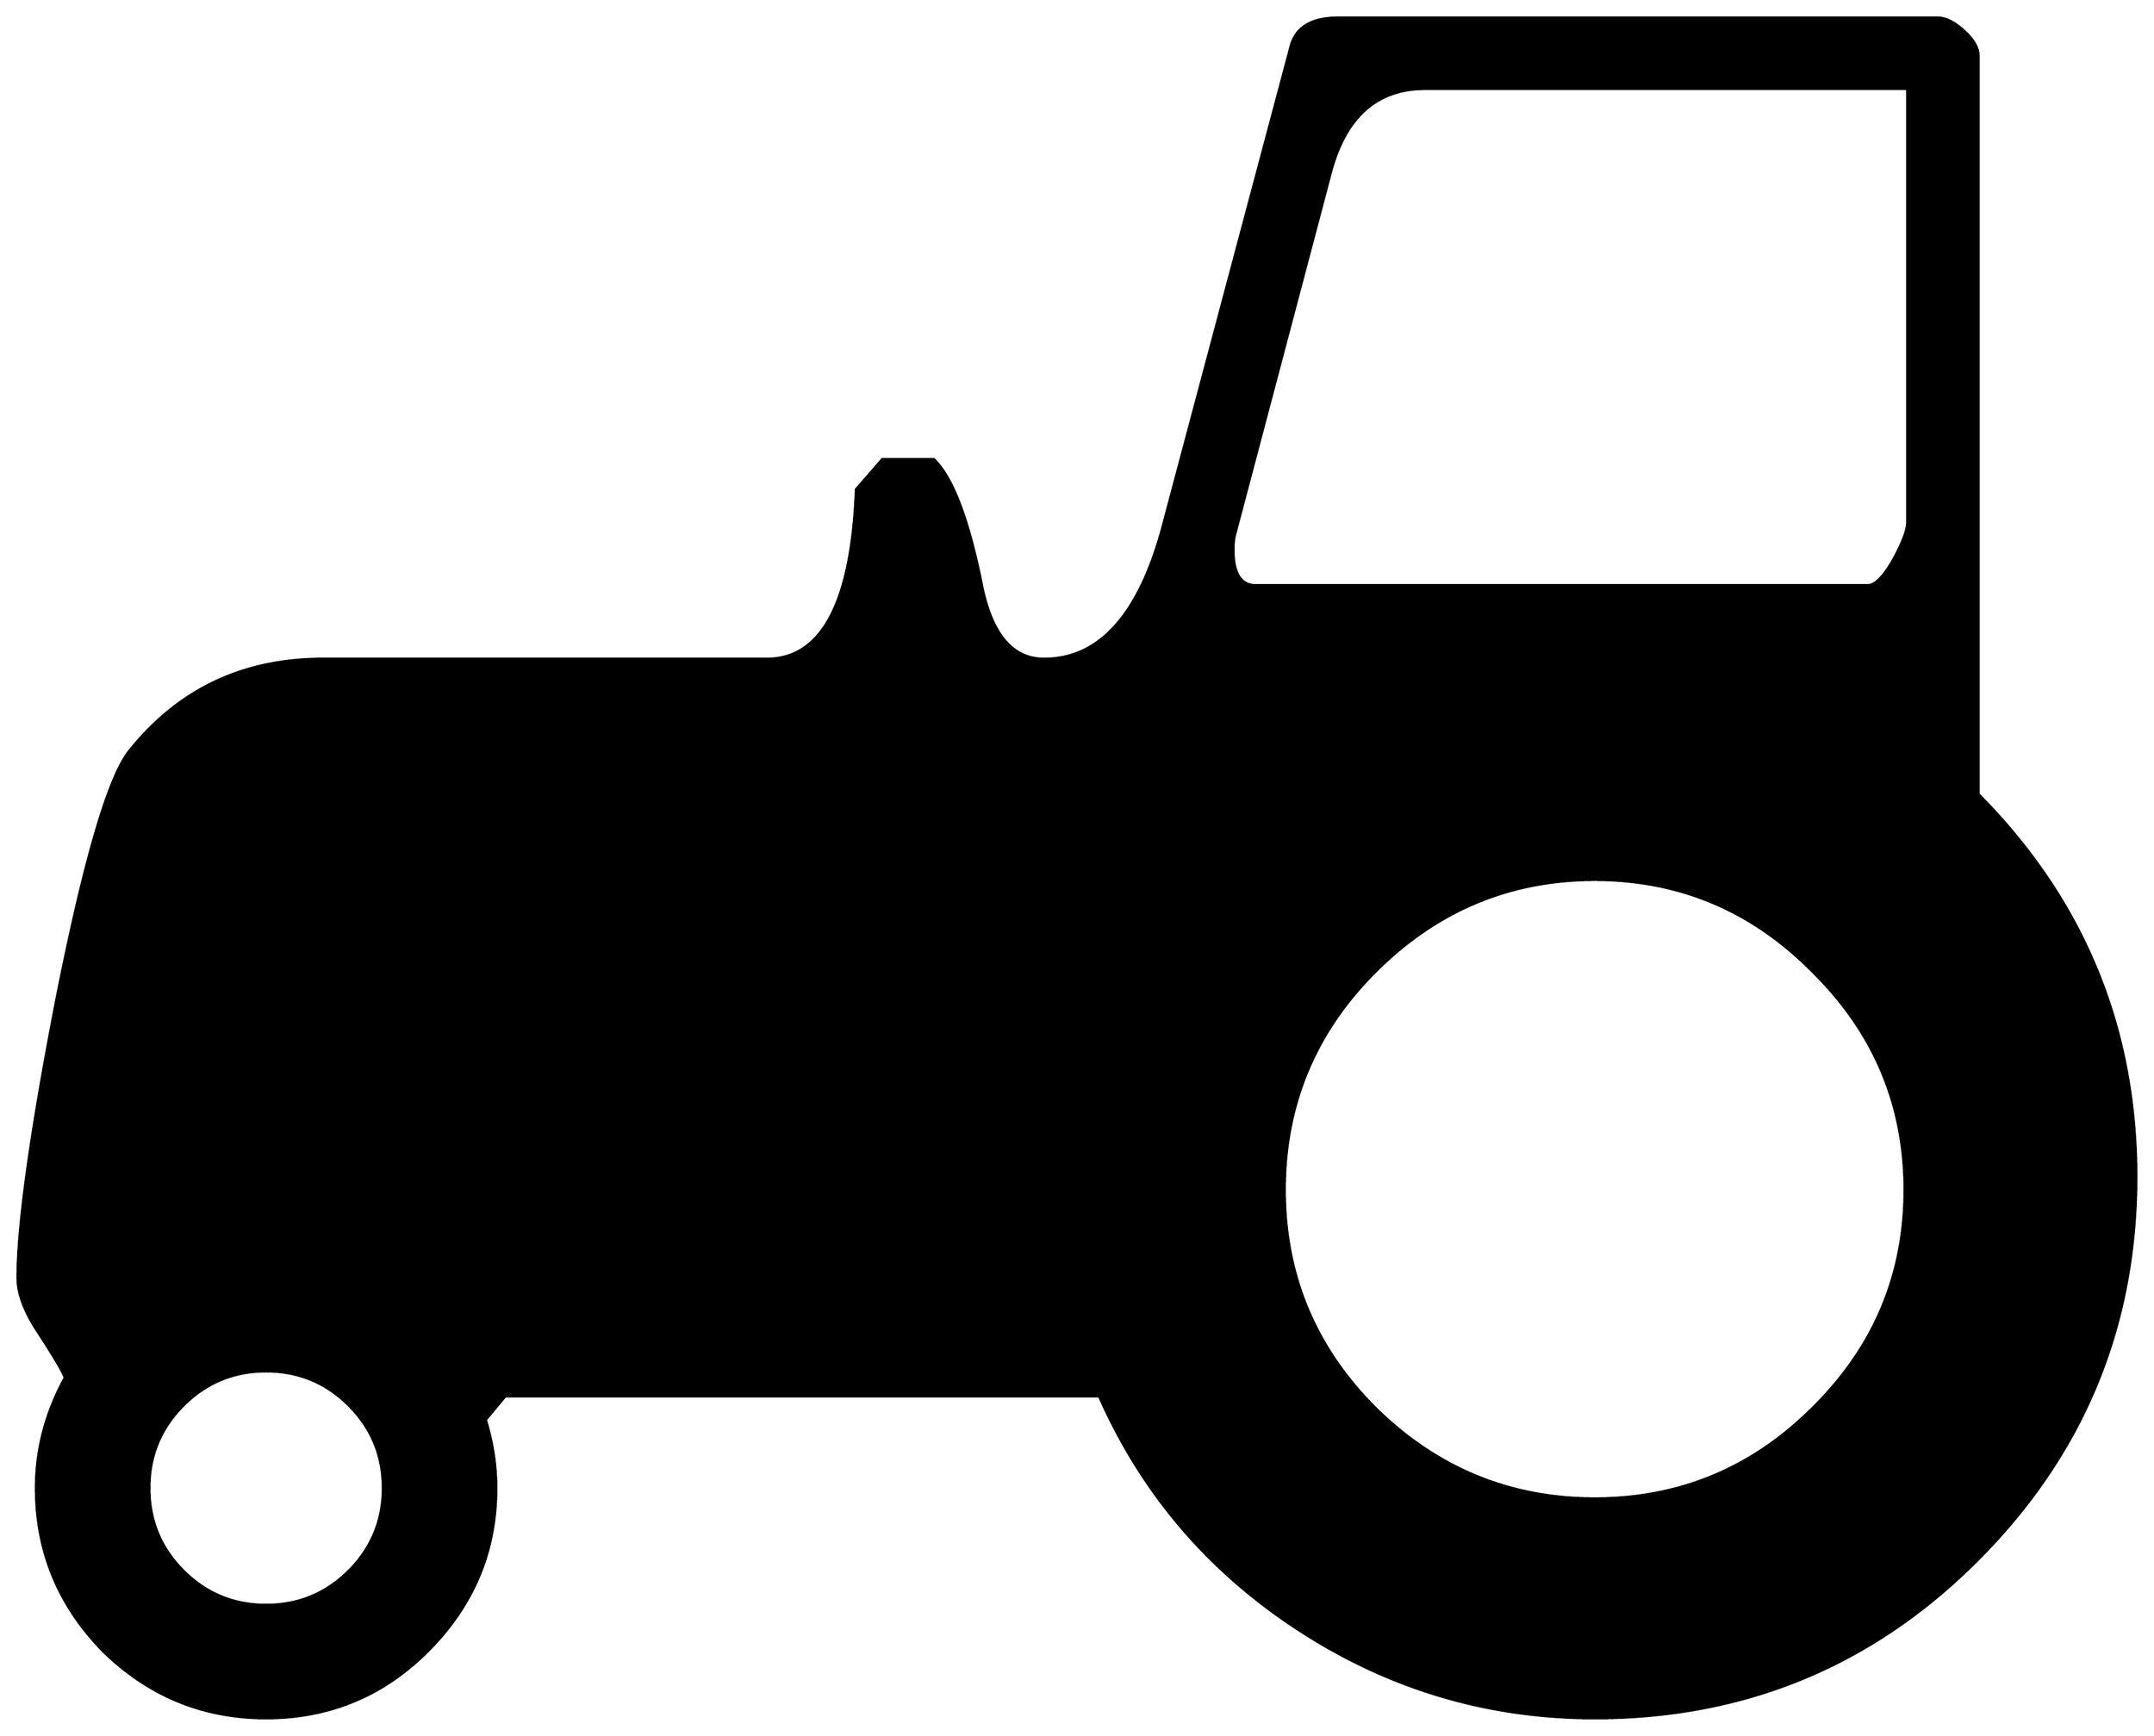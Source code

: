 


\begin{tikzpicture}[y=0.80pt, x=0.80pt, yscale=-1.0, xscale=1.0, inner sep=0pt, outer sep=0pt]
\begin{scope}[shift={(100.0,1759.0)},nonzero rule]
  \path[draw=.,fill=.,line width=1.600pt] (1830.0,-400.0) ..
    controls (1830.0,-286.0) and (1789.667,-188.667) ..
    (1709.0,-108.0) .. controls (1629.0,-28.0) and (1532.0,12.0)
    .. (1418.0,12.0) .. controls (1336.667,12.0) and
    (1261.667,-10.333) .. (1193.0,-55.0) .. controls (1124.333,-99.667)
    and (1073.667,-159.0) .. (1041.0,-233.0) -- (589.0,-233.0) --
    (574.0,-215.0) .. controls (579.333,-197.667) and (582.0,-180.333)
    .. (582.0,-163.0) .. controls (582.0,-115.0) and
    (564.667,-73.667) .. (530.0,-39.0) .. controls (496.0,-5.0) and
    (455.0,12.0) .. (407.0,12.0) .. controls (359.0,12.0) and
    (317.667,-5.0) .. (283.0,-39.0) .. controls (249.0,-73.667) and
    (232.0,-115.0) .. (232.0,-163.0) .. controls (232.0,-192.333)
    and (239.333,-220.333) .. (254.0,-247.0) .. controls
    (252.0,-252.333) and (244.667,-264.667) .. (232.0,-284.0) ..
    controls (222.667,-298.667) and (218.0,-311.667) .. (218.0,-323.0)
    .. controls (218.0,-362.333) and (227.667,-432.0) ..
    (247.0,-532.0) .. controls (268.333,-640.0) and (287.0,-704.0)
    .. (303.0,-724.0) .. controls (340.333,-770.667) and
    (389.333,-794.0) .. (450.0,-794.0) -- (788.0,-794.0) ..
    controls (830.0,-794.0) and (852.667,-837.0) .. (856.0,-923.0)
    -- (876.0,-946.0) -- (915.0,-946.0) .. controls
    (929.0,-932.667) and (941.0,-901.667) .. (951.0,-853.0) ..
    controls (958.333,-813.667) and (974.333,-794.0) .. (999.0,-794.0)
    .. controls (1041.667,-794.0) and (1072.0,-828.333) ..
    (1090.0,-897.0) -- (1187.0,-1261.0) .. controls
    (1191.0,-1275.0) and (1203.0,-1282.0) .. (1223.0,-1282.0) --
    (1679.0,-1282.0) .. controls (1685.0,-1282.0) and
    (1691.667,-1278.667) .. (1699.0,-1272.0) .. controls
    (1706.333,-1265.333) and (1710.0,-1259.0) .. (1710.0,-1253.0) --
    (1710.0,-691.0) .. controls (1790.0,-610.333) and
    (1830.0,-513.333) .. (1830.0,-400.0) -- cycle(1656.0,-898.0)
    -- (1656.0,-1228.0) -- (1289.0,-1228.0) .. controls
    (1252.333,-1228.0) and (1228.333,-1206.667) .. (1217.0,-1164.0) --
    (1144.0,-888.0) .. controls (1143.333,-885.333) and
    (1143.0,-881.667) .. (1143.0,-877.0) .. controls
    (1143.0,-859.0) and (1148.667,-850.0) .. (1160.0,-850.0) --
    (1626.0,-850.0) .. controls (1631.333,-850.0) and
    (1637.667,-856.333) .. (1645.0,-869.0) .. controls
    (1652.333,-882.333) and (1656.0,-892.0) .. (1656.0,-898.0) --
    cycle(1654.0,-390.0) .. controls (1654.0,-454.667) and
    (1630.667,-510.0) .. (1584.0,-556.0) .. controls
    (1538.0,-602.667) and (1482.667,-626.0) .. (1418.0,-626.0) ..
    controls (1353.333,-626.0) and (1297.667,-602.667) ..
    (1251.0,-556.0) .. controls (1205.0,-510.0) and
    (1182.0,-454.667) .. (1182.0,-390.0) .. controls
    (1182.0,-325.333) and (1205.0,-270.0) .. (1251.0,-224.0) ..
    controls (1297.667,-178.0) and (1353.333,-155.0) ..
    (1418.0,-155.0) .. controls (1482.667,-155.0) and
    (1538.0,-178.0) .. (1584.0,-224.0) .. controls
    (1630.667,-270.0) and (1654.0,-325.333) .. (1654.0,-390.0) --
    cycle(496.0,-163.0) .. controls (496.0,-187.667) and
    (487.333,-208.667) .. (470.0,-226.0) .. controls (452.667,-243.333)
    and (431.667,-252.0) .. (407.0,-252.0) .. controls
    (382.333,-252.0) and (361.333,-243.333) .. (344.0,-226.0) ..
    controls (326.667,-208.667) and (318.0,-187.667) .. (318.0,-163.0)
    .. controls (318.0,-138.333) and (326.667,-117.333) ..
    (344.0,-100.0) .. controls (361.333,-82.667) and (382.333,-74.0)
    .. (407.0,-74.0) .. controls (431.667,-74.0) and (452.667,-82.667)
    .. (470.0,-100.0) .. controls (487.333,-117.333) and
    (496.0,-138.333) .. (496.0,-163.0) -- cycle;
\end{scope}

\end{tikzpicture}

